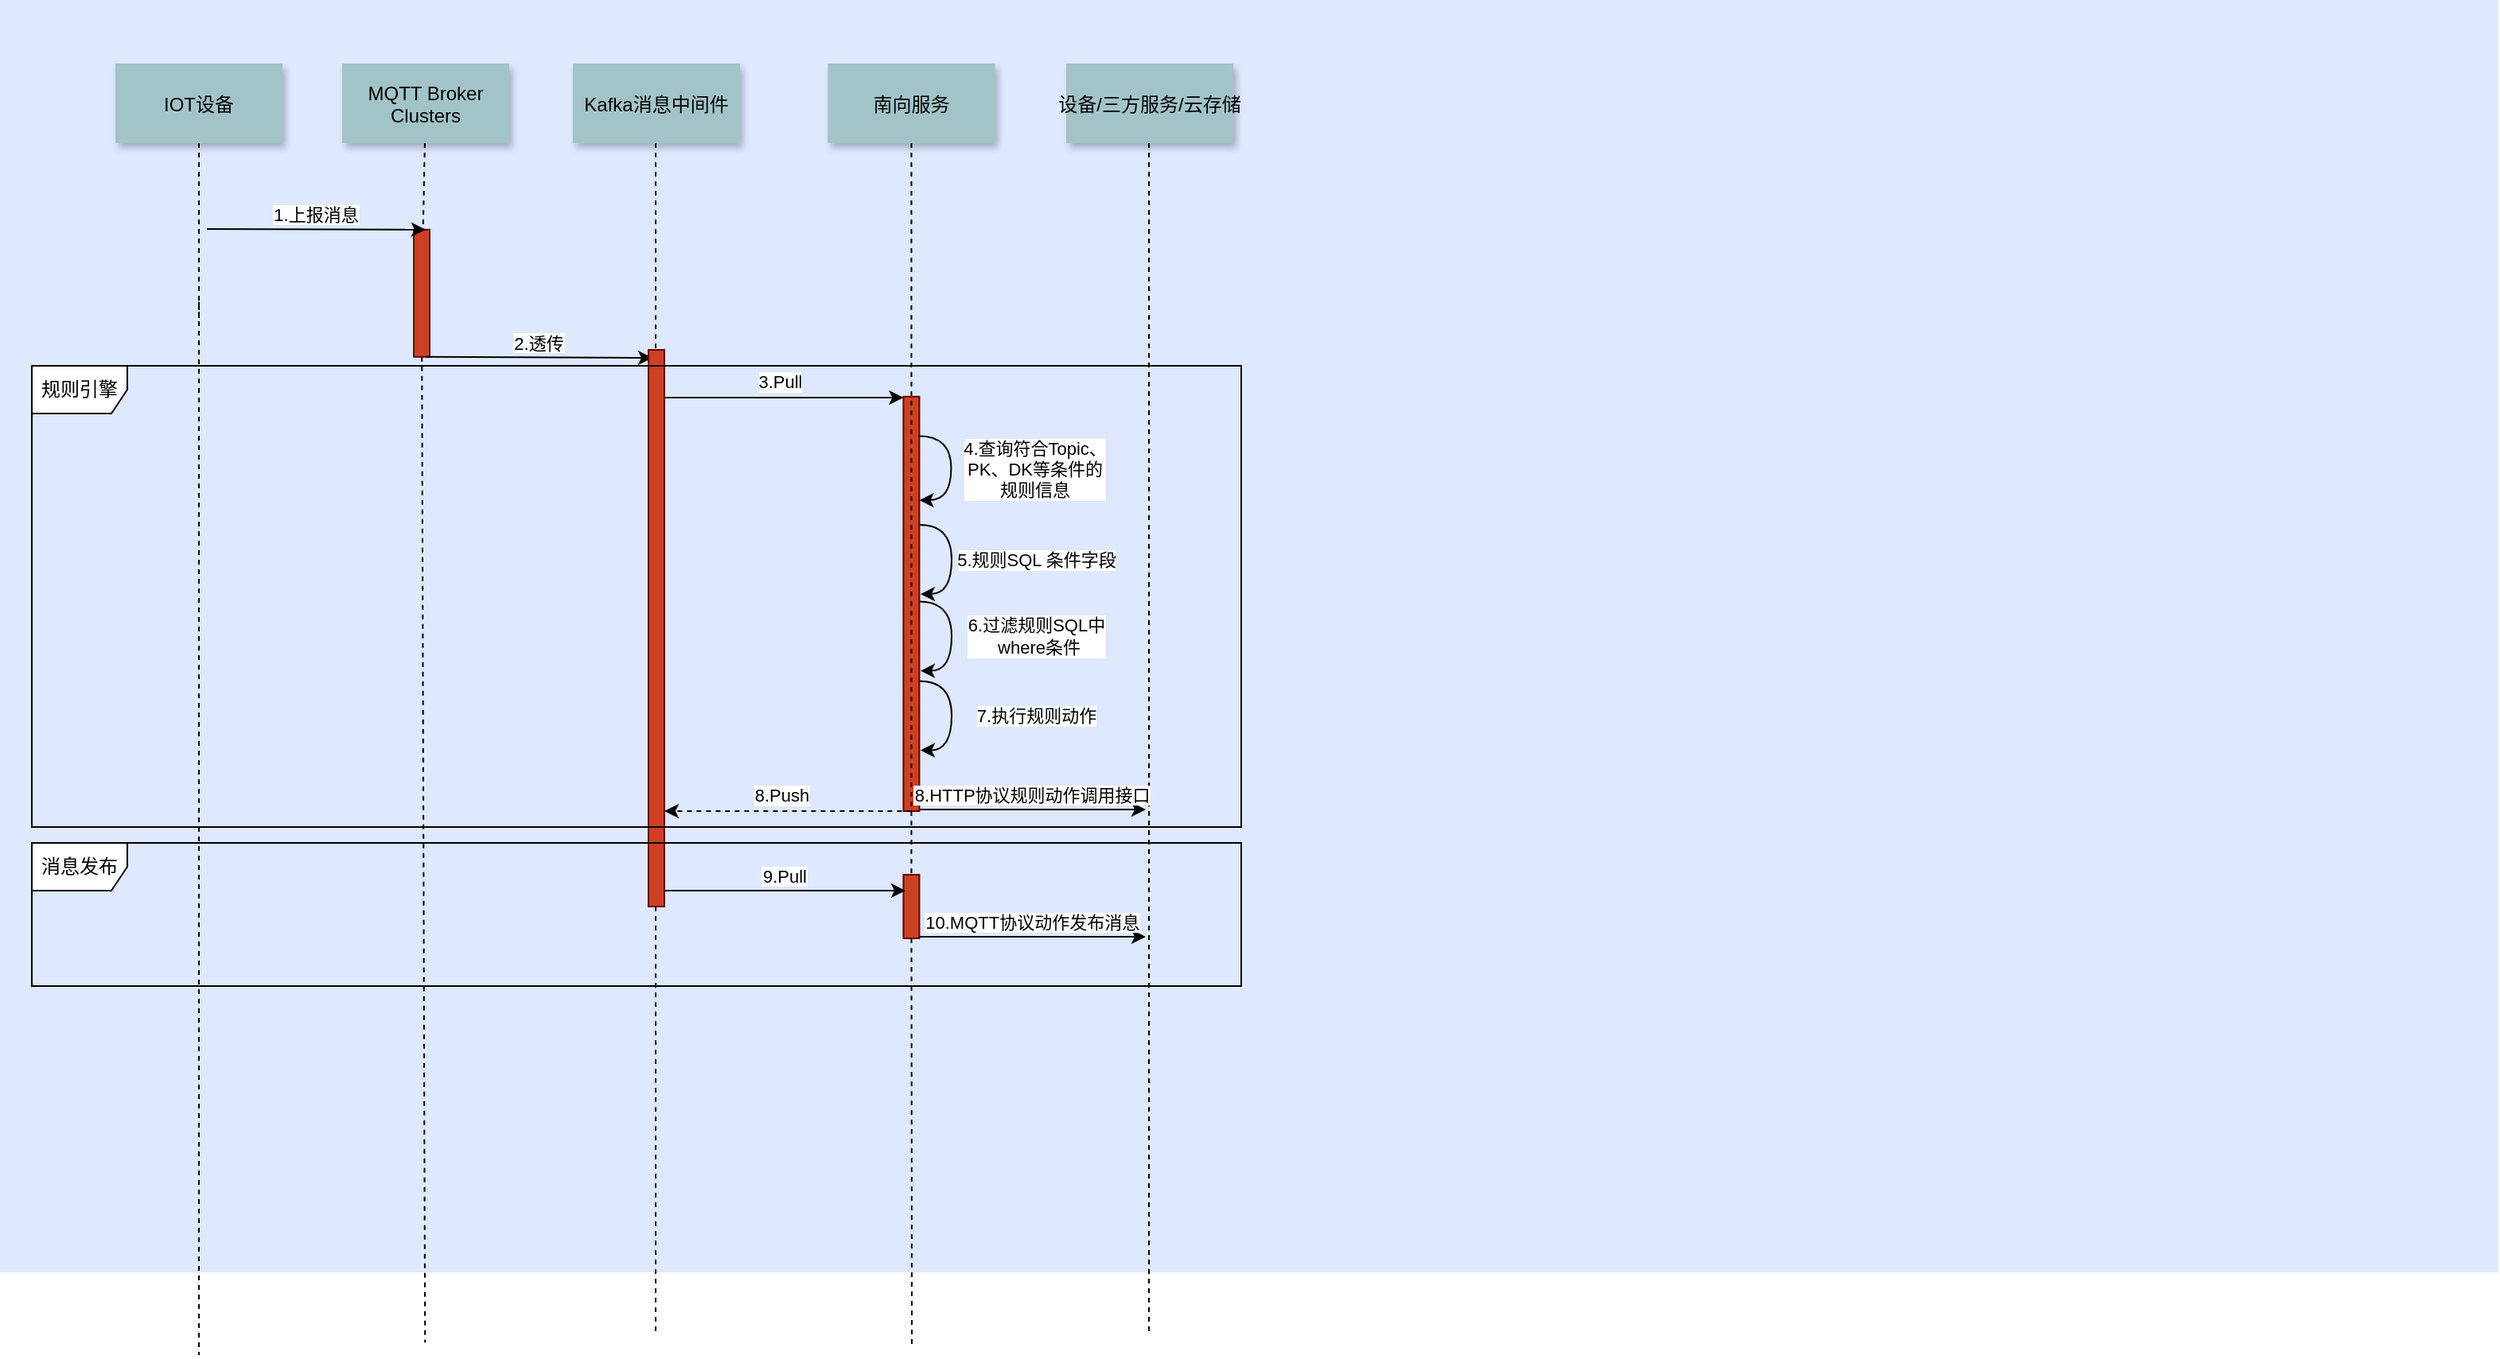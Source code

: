 <mxfile version="14.2.9" type="github">
  <diagram name="Page-1" id="9361dd3d-8414-5efd-6122-117bd74ce7a7">
    <mxGraphModel dx="860" dy="474" grid="1" gridSize="10" guides="1" tooltips="1" connect="1" arrows="1" fold="1" page="0" pageScale="1.5" pageWidth="826" pageHeight="1169" background="#ffffff" math="0" shadow="0">
      <root>
        <mxCell id="0" />
        <mxCell id="1" parent="0" />
        <mxCell id="69" value="" style="fillColor=#DEE8FF;strokeColor=none" parent="1" vertex="1">
          <mxGeometry x="80" y="20" width="1570" height="800" as="geometry" />
        </mxCell>
        <mxCell id="4" value="IOT设备" style="shadow=1;fillColor=#A2C4C9;strokeColor=none" parent="1" vertex="1">
          <mxGeometry x="152.5" y="60" width="105" height="50" as="geometry" />
        </mxCell>
        <mxCell id="6" value="" style="fillColor=#CC4125;strokeColor=#660000" parent="1" vertex="1">
          <mxGeometry x="340" y="164.39" width="10" height="80" as="geometry" />
        </mxCell>
        <mxCell id="7" value="MQTT Broker&#xa;Clusters" style="shadow=1;fillColor=#A2C4C9;strokeColor=none" parent="1" vertex="1">
          <mxGeometry x="295" y="60" width="105" height="50" as="geometry" />
        </mxCell>
        <mxCell id="8" value="" style="edgeStyle=none;endArrow=none;dashed=1" parent="1" source="7" target="6" edge="1">
          <mxGeometry x="272.335" y="165" width="100" height="100" as="geometry">
            <mxPoint x="347.259" y="110" as="sourcePoint" />
            <mxPoint x="347.576" y="165" as="targetPoint" />
          </mxGeometry>
        </mxCell>
        <mxCell id="15" value="Kafka消息中间件" style="shadow=1;fillColor=#A2C4C9;strokeColor=none" parent="1" vertex="1">
          <mxGeometry x="440.004" y="60.0" width="105" height="50" as="geometry" />
        </mxCell>
        <mxCell id="19" value="2.透传" style="edgeStyle=elbowEdgeStyle;elbow=vertical;verticalLabelPosition=top;verticalAlign=bottom;exitX=0.75;exitY=1;exitDx=0;exitDy=0;entryX=0.25;entryY=0.015;entryDx=0;entryDy=0;entryPerimeter=0;" parent="1" source="6" target="17" edge="1">
          <mxGeometry x="350" y="290" width="100" height="100" as="geometry">
            <mxPoint x="350" y="390" as="sourcePoint" />
            <mxPoint x="480" y="244" as="targetPoint" />
          </mxGeometry>
        </mxCell>
        <mxCell id="22" value="南向服务" style="shadow=1;fillColor=#A2C4C9;strokeColor=none" parent="1" vertex="1">
          <mxGeometry x="600.22" y="60" width="105" height="50" as="geometry" />
        </mxCell>
        <mxCell id="23" value="" style="edgeStyle=none;endArrow=none;dashed=1" parent="1" source="cL849bSBCcsFNni7YfBv-117" edge="1">
          <mxGeometry x="592.208" y="175.0" width="100" height="100" as="geometry">
            <mxPoint x="652.373" y="110" as="sourcePoint" />
            <mxPoint x="653" y="867" as="targetPoint" />
          </mxGeometry>
        </mxCell>
        <mxCell id="24" value="设备/三方服务/云存储" style="shadow=1;fillColor=#A2C4C9;strokeColor=none" parent="1" vertex="1">
          <mxGeometry x="750" y="60" width="105" height="50" as="geometry" />
        </mxCell>
        <mxCell id="27" value="" style="edgeStyle=elbowEdgeStyle;elbow=vertical;verticalLabelPosition=top;verticalAlign=bottom" parent="1" source="17" target="21" edge="1">
          <mxGeometry x="517.72" y="270" width="100" height="100" as="geometry">
            <mxPoint x="517.72" y="370" as="sourcePoint" />
            <mxPoint x="617.72" y="270" as="targetPoint" />
            <Array as="points">
              <mxPoint x="567.72" y="270" />
            </Array>
          </mxGeometry>
        </mxCell>
        <mxCell id="cL849bSBCcsFNni7YfBv-101" value="3.Pull" style="edgeLabel;html=1;align=center;verticalAlign=middle;resizable=0;points=[];" vertex="1" connectable="0" parent="27">
          <mxGeometry relative="1" as="geometry">
            <mxPoint x="-2.5" y="-10" as="offset" />
          </mxGeometry>
        </mxCell>
        <mxCell id="33" value="" style="edgeStyle=elbowEdgeStyle;elbow=horizontal;endArrow=none;dashed=1" parent="1" source="4" edge="1">
          <mxGeometry x="230.0" y="310" width="100" height="100" as="geometry">
            <mxPoint x="230.0" y="410" as="sourcePoint" />
            <mxPoint x="205" y="220" as="targetPoint" />
          </mxGeometry>
        </mxCell>
        <mxCell id="44" value="" style="edgeStyle=none;dashed=1;endArrow=none" parent="1" edge="1">
          <mxGeometry x="50" y="300" width="100" height="100" as="geometry">
            <mxPoint x="205" y="210" as="sourcePoint" />
            <mxPoint x="205" y="872" as="targetPoint" />
          </mxGeometry>
        </mxCell>
        <mxCell id="52" value="" style="edgeStyle=none;endArrow=none;dashed=1" parent="1" source="6" edge="1">
          <mxGeometry x="376.571" y="339.697" width="100" height="100" as="geometry">
            <mxPoint x="451.736" y="284.697" as="sourcePoint" />
            <mxPoint x="347.111" y="864.167" as="targetPoint" />
          </mxGeometry>
        </mxCell>
        <mxCell id="cL849bSBCcsFNni7YfBv-89" value="1.上报消息" style="edgeStyle=none;verticalLabelPosition=top;verticalAlign=bottom;entryX=0.75;entryY=0;entryDx=0;entryDy=0;" edge="1" parent="1" target="6">
          <mxGeometry x="242.955" y="77.096" width="100" height="100" as="geometry">
            <mxPoint x="210" y="164" as="sourcePoint" />
            <mxPoint x="320" y="164.386" as="targetPoint" />
          </mxGeometry>
        </mxCell>
        <mxCell id="cL849bSBCcsFNni7YfBv-92" value="" style="edgeStyle=none;endArrow=none;dashed=1" edge="1" parent="1">
          <mxGeometry x="431.488" y="175.0" width="100" height="100" as="geometry">
            <mxPoint x="492" y="110" as="sourcePoint" />
            <mxPoint x="492" y="858" as="targetPoint" />
          </mxGeometry>
        </mxCell>
        <mxCell id="17" value="" style="fillColor=#CC4125;strokeColor=#660000" parent="1" vertex="1">
          <mxGeometry x="487.5" y="240" width="10" height="350" as="geometry" />
        </mxCell>
        <mxCell id="21" value="" style="fillColor=#CC4125;strokeColor=#660000" parent="1" vertex="1">
          <mxGeometry x="647.72" y="269.39" width="10" height="260.61" as="geometry" />
        </mxCell>
        <mxCell id="cL849bSBCcsFNni7YfBv-99" style="edgeStyle=orthogonalEdgeStyle;curved=1;rounded=0;orthogonalLoop=1;jettySize=auto;html=1;exitX=0.928;exitY=0.095;exitDx=0;exitDy=0;entryX=1;entryY=0.25;entryDx=0;entryDy=0;exitPerimeter=0;" edge="1" parent="1" source="21" target="21">
          <mxGeometry relative="1" as="geometry" />
        </mxCell>
        <mxCell id="cL849bSBCcsFNni7YfBv-102" value="4.查询符合Topic、&lt;br&gt;PK、DK等条件的&lt;br&gt;规则信息" style="edgeLabel;html=1;align=center;verticalAlign=middle;resizable=0;points=[];" vertex="1" connectable="0" parent="cL849bSBCcsFNni7YfBv-99">
          <mxGeometry x="-0.314" y="-1" relative="1" as="geometry">
            <mxPoint x="53.3" y="13.48" as="offset" />
          </mxGeometry>
        </mxCell>
        <mxCell id="cL849bSBCcsFNni7YfBv-103" value="" style="edgeStyle=none;endArrow=none;dashed=1" edge="1" parent="1">
          <mxGeometry x="741.488" y="175.0" width="100" height="100" as="geometry">
            <mxPoint x="802" y="110" as="sourcePoint" />
            <mxPoint x="802" y="860" as="targetPoint" />
          </mxGeometry>
        </mxCell>
        <mxCell id="cL849bSBCcsFNni7YfBv-108" style="edgeStyle=orthogonalEdgeStyle;curved=1;rounded=0;orthogonalLoop=1;jettySize=auto;html=1;exitX=0.928;exitY=0.095;exitDx=0;exitDy=0;entryX=1;entryY=0.25;entryDx=0;entryDy=0;exitPerimeter=0;" edge="1" parent="1">
          <mxGeometry relative="1" as="geometry">
            <mxPoint x="657.72" y="350.048" as="sourcePoint" />
            <mxPoint x="658.44" y="393.543" as="targetPoint" />
            <Array as="points">
              <mxPoint x="678" y="350" />
              <mxPoint x="678" y="394" />
            </Array>
          </mxGeometry>
        </mxCell>
        <mxCell id="cL849bSBCcsFNni7YfBv-109" value="5.规则SQL 条件字段" style="edgeLabel;html=1;align=center;verticalAlign=middle;resizable=0;points=[];" vertex="1" connectable="0" parent="cL849bSBCcsFNni7YfBv-108">
          <mxGeometry x="-0.314" y="-1" relative="1" as="geometry">
            <mxPoint x="53.3" y="13.48" as="offset" />
          </mxGeometry>
        </mxCell>
        <mxCell id="cL849bSBCcsFNni7YfBv-110" style="edgeStyle=orthogonalEdgeStyle;curved=1;rounded=0;orthogonalLoop=1;jettySize=auto;html=1;exitX=0.928;exitY=0.095;exitDx=0;exitDy=0;entryX=1;entryY=0.25;entryDx=0;entryDy=0;exitPerimeter=0;" edge="1" parent="1">
          <mxGeometry relative="1" as="geometry">
            <mxPoint x="657.72" y="398.278" as="sourcePoint" />
            <mxPoint x="658.44" y="441.773" as="targetPoint" />
            <Array as="points">
              <mxPoint x="678" y="398.23" />
              <mxPoint x="678" y="442.23" />
            </Array>
          </mxGeometry>
        </mxCell>
        <mxCell id="cL849bSBCcsFNni7YfBv-111" value="6.过滤规则SQL中&lt;br&gt;&amp;nbsp;where条件" style="edgeLabel;html=1;align=center;verticalAlign=middle;resizable=0;points=[];" vertex="1" connectable="0" parent="cL849bSBCcsFNni7YfBv-110">
          <mxGeometry x="-0.314" y="-1" relative="1" as="geometry">
            <mxPoint x="53.3" y="13.48" as="offset" />
          </mxGeometry>
        </mxCell>
        <mxCell id="cL849bSBCcsFNni7YfBv-112" style="edgeStyle=orthogonalEdgeStyle;curved=1;rounded=0;orthogonalLoop=1;jettySize=auto;html=1;exitX=0.928;exitY=0.095;exitDx=0;exitDy=0;entryX=1;entryY=0.25;entryDx=0;entryDy=0;exitPerimeter=0;" edge="1" parent="1">
          <mxGeometry relative="1" as="geometry">
            <mxPoint x="657.72" y="448.238" as="sourcePoint" />
            <mxPoint x="658.44" y="491.733" as="targetPoint" />
            <Array as="points">
              <mxPoint x="678" y="448.19" />
              <mxPoint x="678" y="492.19" />
            </Array>
          </mxGeometry>
        </mxCell>
        <mxCell id="cL849bSBCcsFNni7YfBv-113" value="7.执行规则动作" style="edgeLabel;html=1;align=center;verticalAlign=middle;resizable=0;points=[];" vertex="1" connectable="0" parent="cL849bSBCcsFNni7YfBv-112">
          <mxGeometry x="-0.314" y="-1" relative="1" as="geometry">
            <mxPoint x="53.3" y="13.48" as="offset" />
          </mxGeometry>
        </mxCell>
        <mxCell id="cL849bSBCcsFNni7YfBv-114" value="" style="edgeStyle=elbowEdgeStyle;elbow=vertical;dashed=1;verticalLabelPosition=bottom;verticalAlign=top;exitX=0.5;exitY=1;exitDx=0;exitDy=0;" edge="1" parent="1" source="21">
          <mxGeometry x="795" y="644.842" width="100" height="100" as="geometry">
            <mxPoint x="630" y="530" as="sourcePoint" />
            <mxPoint x="497.5" y="530" as="targetPoint" />
            <Array as="points" />
          </mxGeometry>
        </mxCell>
        <mxCell id="cL849bSBCcsFNni7YfBv-115" value="8.Push" style="edgeLabel;html=1;align=center;verticalAlign=middle;resizable=0;points=[];" vertex="1" connectable="0" parent="cL849bSBCcsFNni7YfBv-114">
          <mxGeometry relative="1" as="geometry">
            <mxPoint x="-4.72" y="-10" as="offset" />
          </mxGeometry>
        </mxCell>
        <mxCell id="cL849bSBCcsFNni7YfBv-116" value="8.HTTP协议规则动作调用接口" style="edgeStyle=elbowEdgeStyle;elbow=vertical;verticalLabelPosition=top;verticalAlign=bottom" edge="1" parent="1">
          <mxGeometry x="660.22" y="529.003" width="100" height="100" as="geometry">
            <mxPoint x="657.72" y="529.003" as="sourcePoint" />
            <mxPoint x="800" y="529" as="targetPoint" />
            <Array as="points" />
          </mxGeometry>
        </mxCell>
        <mxCell id="cL849bSBCcsFNni7YfBv-117" value="" style="fillColor=#CC4125;strokeColor=#660000" vertex="1" parent="1">
          <mxGeometry x="647.72" y="570" width="10" height="40" as="geometry" />
        </mxCell>
        <mxCell id="cL849bSBCcsFNni7YfBv-118" value="" style="edgeStyle=none;endArrow=none;dashed=1" edge="1" parent="1" source="22" target="cL849bSBCcsFNni7YfBv-117">
          <mxGeometry x="592.208" y="175.0" width="100" height="100" as="geometry">
            <mxPoint x="652.729" y="110" as="sourcePoint" />
            <mxPoint x="653" y="867" as="targetPoint" />
          </mxGeometry>
        </mxCell>
        <mxCell id="cL849bSBCcsFNni7YfBv-119" value="9.Pull" style="edgeStyle=elbowEdgeStyle;elbow=vertical;verticalLabelPosition=top;verticalAlign=bottom;" edge="1" parent="1">
          <mxGeometry x="500.0" y="580.003" width="100" height="100" as="geometry">
            <mxPoint x="497.5" y="580.003" as="sourcePoint" />
            <mxPoint x="649" y="580" as="targetPoint" />
            <Array as="points">
              <mxPoint x="472.06" y="580" />
            </Array>
          </mxGeometry>
        </mxCell>
        <mxCell id="cL849bSBCcsFNni7YfBv-121" value="10.MQTT协议动作发布消息" style="edgeStyle=elbowEdgeStyle;elbow=vertical;verticalLabelPosition=top;verticalAlign=bottom" edge="1" parent="1">
          <mxGeometry x="660.22" y="609.003" width="100" height="100" as="geometry">
            <mxPoint x="657.72" y="609.003" as="sourcePoint" />
            <mxPoint x="800" y="609" as="targetPoint" />
            <Array as="points" />
          </mxGeometry>
        </mxCell>
        <mxCell id="cL849bSBCcsFNni7YfBv-122" value="规则引擎" style="shape=umlFrame;whiteSpace=wrap;html=1;" vertex="1" parent="1">
          <mxGeometry x="100" y="250" width="760" height="290" as="geometry" />
        </mxCell>
        <mxCell id="cL849bSBCcsFNni7YfBv-123" value="消息发布" style="shape=umlFrame;whiteSpace=wrap;html=1;" vertex="1" parent="1">
          <mxGeometry x="100" y="550" width="760" height="90" as="geometry" />
        </mxCell>
      </root>
    </mxGraphModel>
  </diagram>
</mxfile>

